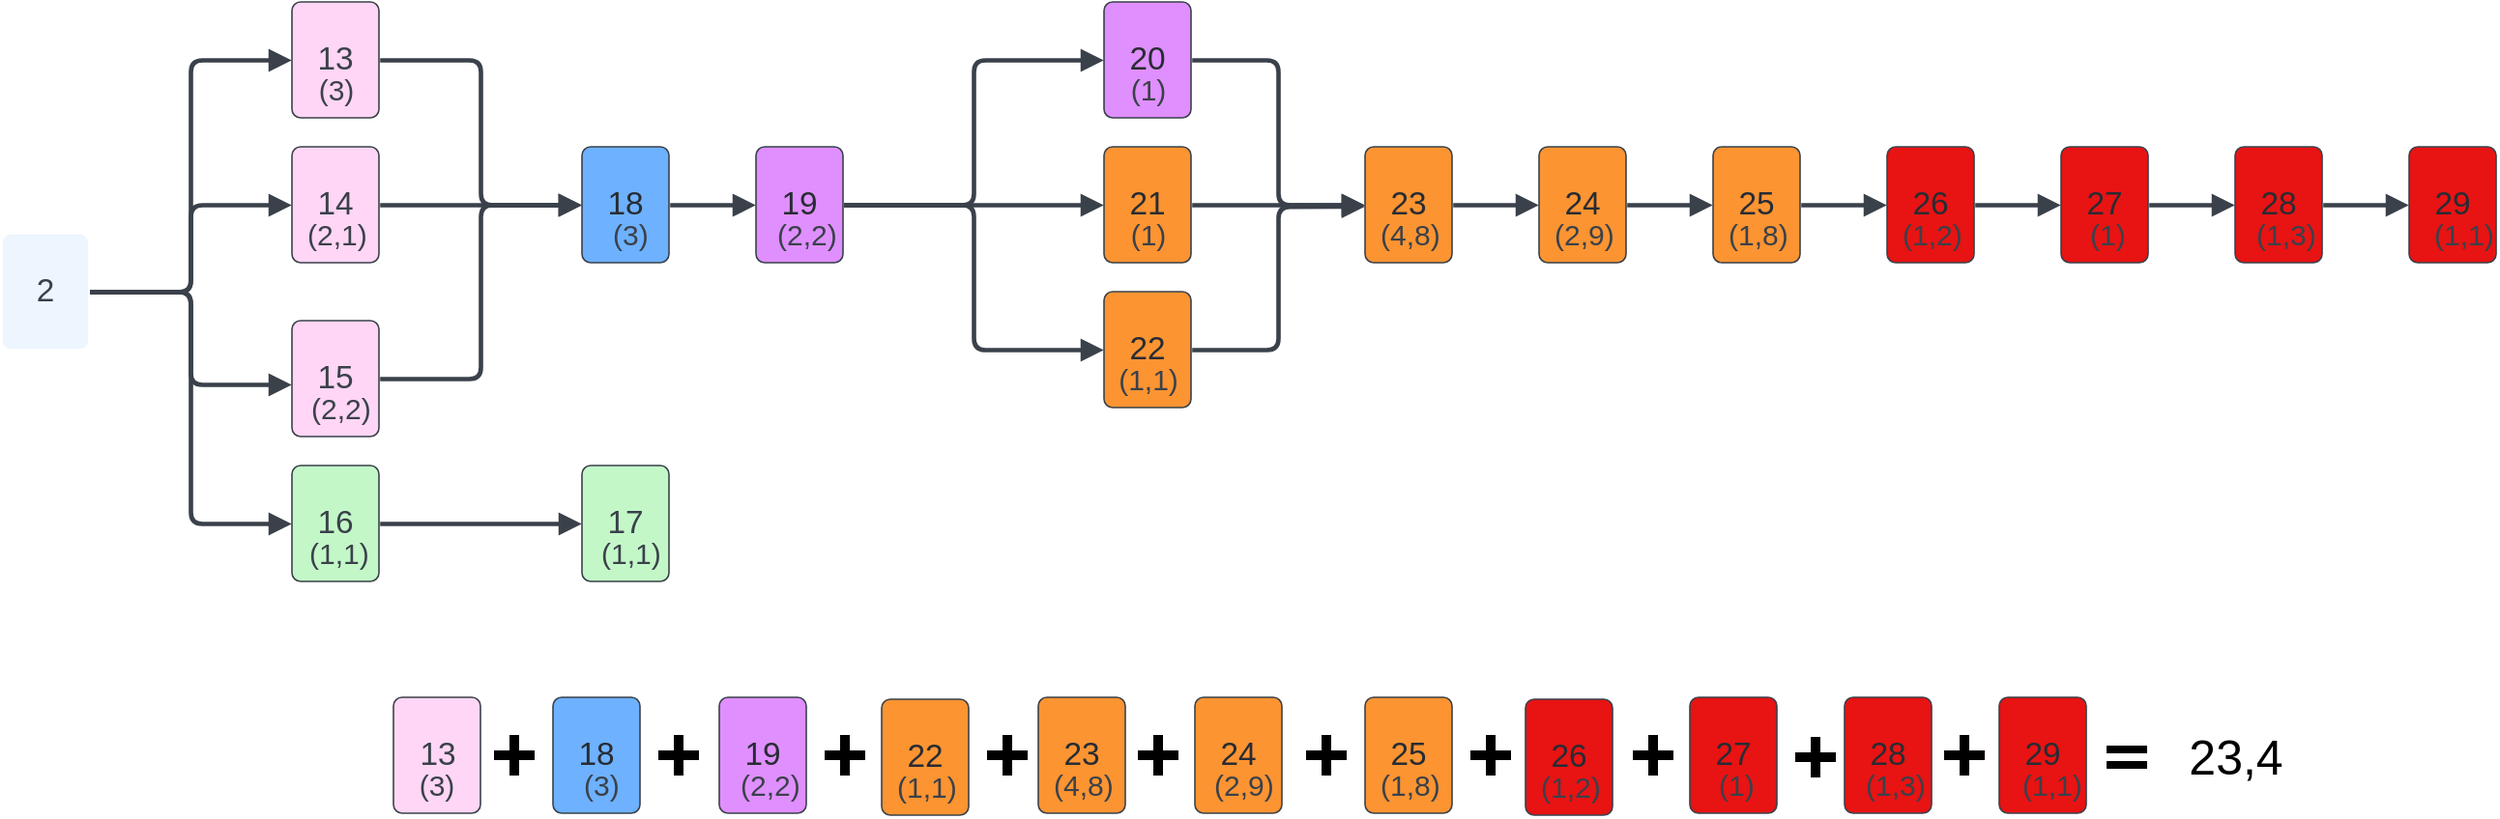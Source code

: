<mxfile version="17.4.0" type="google"><diagram id="pVjuJksSXtF_mGRLrun1" name="Page-1"><mxGraphModel grid="1" page="1" gridSize="10" guides="1" tooltips="1" connect="1" arrows="1" fold="1" pageScale="1" pageWidth="827" pageHeight="1169" math="0" shadow="0"><root><mxCell id="0"/><mxCell id="1" parent="0"/><UserObject label="2" lucidchartObjectId="29y8o9JmLJmy" id="MRYDL4p5-HSTATtLEQ38-1"><mxCell style="html=1;overflow=block;blockSpacing=1;whiteSpace=wrap;fontSize=16.7;fontColor=#3a414a;spacing=9;strokeColor=#ffffff;strokeOpacity=100;fillOpacity=100;rounded=1;absoluteArcSize=1;arcSize=9;fillColor=#edf5ff;strokeWidth=0.8;" vertex="1" parent="1"><mxGeometry x="15" y="240" width="45" height="60" as="geometry"/></mxCell></UserObject><UserObject label="" lucidchartObjectId="79y8UbR2lk6E" id="MRYDL4p5-HSTATtLEQ38-2"><mxCell style="html=1;jettySize=18;whiteSpace=wrap;fontSize=13;strokeColor=#3a414a;strokeOpacity=100;strokeWidth=2.3;rounded=1;arcSize=12;edgeStyle=orthogonalEdgeStyle;startArrow=none;endArrow=block;endFill=1;exitX=1.008;exitY=0.5;exitPerimeter=0;entryX=-0.008;entryY=0.5;entryPerimeter=0;" edge="1" parent="1" source="MRYDL4p5-HSTATtLEQ38-1" target="MRYDL4p5-HSTATtLEQ38-3"><mxGeometry width="100" height="100" relative="1" as="geometry"><Array as="points"/></mxGeometry></mxCell></UserObject><UserObject label="" lucidchartObjectId="P~y8yr3yF8DD" id="MRYDL4p5-HSTATtLEQ38-4"><mxCell style="html=1;jettySize=18;whiteSpace=wrap;fontSize=13;strokeColor=#3a414a;strokeOpacity=100;strokeWidth=2.3;rounded=1;arcSize=12;edgeStyle=orthogonalEdgeStyle;startArrow=none;endArrow=block;endFill=1;exitX=1.008;exitY=0.5;exitPerimeter=0;entryX=-0.008;entryY=0.5;entryPerimeter=0;" edge="1" parent="1" source="MRYDL4p5-HSTATtLEQ38-1" target="MRYDL4p5-HSTATtLEQ38-51"><mxGeometry width="100" height="100" relative="1" as="geometry"><Array as="points"/></mxGeometry></mxCell></UserObject><UserObject label="" lucidchartObjectId="7~y8y-gPlwzv" id="MRYDL4p5-HSTATtLEQ38-5"><mxCell style="html=1;jettySize=18;whiteSpace=wrap;fontSize=13;strokeColor=#3a414a;strokeOpacity=100;strokeWidth=2.3;rounded=1;arcSize=12;edgeStyle=orthogonalEdgeStyle;startArrow=none;endArrow=block;endFill=1;exitX=1.008;exitY=0.5;exitPerimeter=0;entryX=-0.008;entryY=0.55;entryPerimeter=0;" edge="1" parent="1" source="MRYDL4p5-HSTATtLEQ38-1" target="MRYDL4p5-HSTATtLEQ38-53"><mxGeometry width="100" height="100" relative="1" as="geometry"><Array as="points"/></mxGeometry></mxCell></UserObject><UserObject label="" lucidchartObjectId="~~y8PMwj_Gbd" id="MRYDL4p5-HSTATtLEQ38-6"><mxCell style="html=1;jettySize=18;whiteSpace=wrap;fontSize=13;strokeColor=#3a414a;strokeOpacity=100;strokeWidth=2.3;rounded=1;arcSize=12;edgeStyle=orthogonalEdgeStyle;startArrow=none;endArrow=block;endFill=1;exitX=1.008;exitY=0.5;exitPerimeter=0;entryX=-0.008;entryY=0.5;entryPerimeter=0;" edge="1" parent="1" source="MRYDL4p5-HSTATtLEQ38-1" target="MRYDL4p5-HSTATtLEQ38-55"><mxGeometry width="100" height="100" relative="1" as="geometry"><Array as="points"/></mxGeometry></mxCell></UserObject><UserObject label="" lucidchartObjectId="zbz8WxBazAPb" id="MRYDL4p5-HSTATtLEQ38-7"><mxCell style="html=1;jettySize=18;whiteSpace=wrap;fontSize=13;strokeColor=#3a414a;strokeOpacity=100;strokeWidth=2.3;rounded=1;arcSize=12;edgeStyle=orthogonalEdgeStyle;startArrow=none;endArrow=block;endFill=1;exitX=1.008;exitY=0.5;exitPerimeter=0;entryX=-0.008;entryY=0.5;entryPerimeter=0;" edge="1" parent="1" source="MRYDL4p5-HSTATtLEQ38-51" target="MRYDL4p5-HSTATtLEQ38-49"><mxGeometry width="100" height="100" relative="1" as="geometry"><Array as="points"/></mxGeometry></mxCell></UserObject><UserObject label="" lucidchartObjectId="udz8yljBK2mV" id="MRYDL4p5-HSTATtLEQ38-9"><mxCell style="html=1;jettySize=18;whiteSpace=wrap;fontSize=13;strokeColor=#3a414a;strokeOpacity=100;strokeWidth=2.3;rounded=1;arcSize=12;edgeStyle=orthogonalEdgeStyle;startArrow=none;endArrow=block;endFill=1;exitX=1.008;exitY=0.5;exitPerimeter=0;entryX=-0.008;entryY=0.5;entryPerimeter=0;" edge="1" parent="1" source="MRYDL4p5-HSTATtLEQ38-3" target="MRYDL4p5-HSTATtLEQ38-8"><mxGeometry width="100" height="100" relative="1" as="geometry"><Array as="points"/></mxGeometry></mxCell></UserObject><UserObject label="" lucidchartObjectId="xdz87EA~n4mA" id="MRYDL4p5-HSTATtLEQ38-10"><mxCell style="html=1;jettySize=18;whiteSpace=wrap;fontSize=13;strokeColor=#3a414a;strokeOpacity=100;strokeWidth=2.3;rounded=1;arcSize=12;edgeStyle=orthogonalEdgeStyle;startArrow=none;endArrow=block;endFill=1;exitX=1.008;exitY=0.5;exitPerimeter=0;entryX=-0.008;entryY=0.5;entryPerimeter=0;" edge="1" parent="1" source="MRYDL4p5-HSTATtLEQ38-55" target="MRYDL4p5-HSTATtLEQ38-8"><mxGeometry width="100" height="100" relative="1" as="geometry"><Array as="points"/></mxGeometry></mxCell></UserObject><UserObject label="" lucidchartObjectId="Cdz82vZgtUKq" id="MRYDL4p5-HSTATtLEQ38-11"><mxCell style="html=1;jettySize=18;whiteSpace=wrap;fontSize=13;strokeColor=#3a414a;strokeOpacity=100;strokeWidth=2.3;rounded=1;arcSize=12;edgeStyle=orthogonalEdgeStyle;startArrow=none;endArrow=block;endFill=1;exitX=1.008;exitY=0.5;exitPerimeter=0;entryX=-0.008;entryY=0.5;entryPerimeter=0;" edge="1" parent="1" source="MRYDL4p5-HSTATtLEQ38-53" target="MRYDL4p5-HSTATtLEQ38-8"><mxGeometry width="100" height="100" relative="1" as="geometry"><Array as="points"/></mxGeometry></mxCell></UserObject><UserObject label="" lucidchartObjectId="Aez8XUqct7z3" id="MRYDL4p5-HSTATtLEQ38-13"><mxCell style="html=1;jettySize=18;whiteSpace=wrap;fontSize=13;strokeColor=#3a414a;strokeOpacity=100;strokeWidth=2.3;rounded=1;arcSize=12;edgeStyle=orthogonalEdgeStyle;startArrow=none;endArrow=block;endFill=1;exitX=1.008;exitY=0.5;exitPerimeter=0;entryX=-0.008;entryY=0.5;entryPerimeter=0;" edge="1" parent="1" source="MRYDL4p5-HSTATtLEQ38-8" target="MRYDL4p5-HSTATtLEQ38-12"><mxGeometry width="100" height="100" relative="1" as="geometry"><Array as="points"/></mxGeometry></mxCell></UserObject><UserObject label="" lucidchartObjectId="Cfz8wTqR19uy" id="MRYDL4p5-HSTATtLEQ38-17"><mxCell style="html=1;jettySize=18;whiteSpace=wrap;fontSize=13;strokeColor=#3a414a;strokeOpacity=100;strokeWidth=2.3;rounded=1;arcSize=12;edgeStyle=orthogonalEdgeStyle;startArrow=none;endArrow=block;endFill=1;exitX=1.008;exitY=0.5;exitPerimeter=0;entryX=-0.008;entryY=0.5;entryPerimeter=0;" edge="1" parent="1" source="MRYDL4p5-HSTATtLEQ38-12" target="MRYDL4p5-HSTATtLEQ38-16"><mxGeometry width="100" height="100" relative="1" as="geometry"><Array as="points"/></mxGeometry></mxCell></UserObject><UserObject label="" lucidchartObjectId="Ffz8A~1tzPTX" id="MRYDL4p5-HSTATtLEQ38-18"><mxCell style="html=1;jettySize=18;whiteSpace=wrap;fontSize=13;strokeColor=#3a414a;strokeOpacity=100;strokeWidth=2.3;rounded=1;arcSize=12;edgeStyle=orthogonalEdgeStyle;startArrow=none;endArrow=block;endFill=1;exitX=1.008;exitY=0.5;exitPerimeter=0;entryX=-0.008;entryY=0.5;entryPerimeter=0;" edge="1" parent="1" source="MRYDL4p5-HSTATtLEQ38-12" target="MRYDL4p5-HSTATtLEQ38-15"><mxGeometry width="100" height="100" relative="1" as="geometry"><Array as="points"/></mxGeometry></mxCell></UserObject><UserObject label="" lucidchartObjectId="Ifz8cX2He_iM" id="MRYDL4p5-HSTATtLEQ38-19"><mxCell style="html=1;jettySize=18;whiteSpace=wrap;fontSize=13;strokeColor=#3a414a;strokeOpacity=100;strokeWidth=2.3;rounded=1;arcSize=12;edgeStyle=orthogonalEdgeStyle;startArrow=none;endArrow=block;endFill=1;exitX=1.008;exitY=0.5;exitPerimeter=0;entryX=-0.008;entryY=0.5;entryPerimeter=0;" edge="1" parent="1" source="MRYDL4p5-HSTATtLEQ38-12" target="MRYDL4p5-HSTATtLEQ38-14"><mxGeometry width="100" height="100" relative="1" as="geometry"><Array as="points"/></mxGeometry></mxCell></UserObject><UserObject label="" lucidchartObjectId="ihz8PpJMon21" id="MRYDL4p5-HSTATtLEQ38-21"><mxCell style="html=1;jettySize=18;whiteSpace=wrap;fontSize=13;strokeColor=#3a414a;strokeOpacity=100;strokeWidth=2.3;rounded=1;arcSize=12;edgeStyle=orthogonalEdgeStyle;startArrow=none;endArrow=block;endFill=1;exitX=1.008;exitY=0.5;exitPerimeter=0;entryX=-0.008;entryY=0.5;entryPerimeter=0;" edge="1" parent="1" source="MRYDL4p5-HSTATtLEQ38-15" target="MRYDL4p5-HSTATtLEQ38-20"><mxGeometry width="100" height="100" relative="1" as="geometry"><Array as="points"/></mxGeometry></mxCell></UserObject><UserObject label="" lucidchartObjectId="ohz8ZAilJvcX" id="MRYDL4p5-HSTATtLEQ38-22"><mxCell style="html=1;jettySize=18;whiteSpace=wrap;fontSize=13;strokeColor=#3a414a;strokeOpacity=100;strokeWidth=2.3;rounded=1;arcSize=12;edgeStyle=orthogonalEdgeStyle;startArrow=none;endArrow=block;endFill=1;exitX=1.008;exitY=0.5;exitPerimeter=0;entryX=-0.008;entryY=0.5;entryPerimeter=0;" edge="1" parent="1" source="MRYDL4p5-HSTATtLEQ38-16" target="MRYDL4p5-HSTATtLEQ38-20"><mxGeometry width="100" height="100" relative="1" as="geometry"><Array as="points"/></mxGeometry></mxCell></UserObject><UserObject label="" lucidchartObjectId="rhz8afJhKxId" id="MRYDL4p5-HSTATtLEQ38-23"><mxCell style="html=1;jettySize=18;whiteSpace=wrap;fontSize=13;strokeColor=#3a414a;strokeOpacity=100;strokeWidth=2.3;rounded=1;arcSize=12;edgeStyle=orthogonalEdgeStyle;startArrow=none;endArrow=block;endFill=1;exitX=1.008;exitY=0.5;exitPerimeter=0;entryX=-0.008;entryY=0.513;entryPerimeter=0;" edge="1" parent="1" source="MRYDL4p5-HSTATtLEQ38-14" target="MRYDL4p5-HSTATtLEQ38-20"><mxGeometry width="100" height="100" relative="1" as="geometry"><Array as="points"/></mxGeometry></mxCell></UserObject><UserObject label="" lucidchartObjectId="biz8mp-sZVgo" id="MRYDL4p5-HSTATtLEQ38-30"><mxCell style="html=1;jettySize=18;whiteSpace=wrap;fontSize=13;strokeColor=#3a414a;strokeOpacity=100;strokeWidth=2.3;rounded=1;arcSize=12;edgeStyle=orthogonalEdgeStyle;startArrow=none;endArrow=block;endFill=1;exitX=1.008;exitY=0.5;exitPerimeter=0;entryX=-0.008;entryY=0.5;entryPerimeter=0;" edge="1" parent="1" source="MRYDL4p5-HSTATtLEQ38-20" target="MRYDL4p5-HSTATtLEQ38-24"><mxGeometry width="100" height="100" relative="1" as="geometry"><Array as="points"/></mxGeometry></mxCell></UserObject><UserObject label="" lucidchartObjectId="eiz88IoIMDQL" id="MRYDL4p5-HSTATtLEQ38-31"><mxCell style="html=1;jettySize=18;whiteSpace=wrap;fontSize=13;strokeColor=#3a414a;strokeOpacity=100;strokeWidth=2.3;rounded=1;arcSize=12;edgeStyle=orthogonalEdgeStyle;startArrow=none;endArrow=block;endFill=1;exitX=1.008;exitY=0.5;exitPerimeter=0;entryX=-0.008;entryY=0.5;entryPerimeter=0;" edge="1" parent="1" source="MRYDL4p5-HSTATtLEQ38-24" target="MRYDL4p5-HSTATtLEQ38-25"><mxGeometry width="100" height="100" relative="1" as="geometry"><Array as="points"/></mxGeometry></mxCell></UserObject><UserObject label="" lucidchartObjectId="niz8tSMUP7KJ" id="MRYDL4p5-HSTATtLEQ38-32"><mxCell style="html=1;jettySize=18;whiteSpace=wrap;fontSize=13;strokeColor=#3a414a;strokeOpacity=100;strokeWidth=2.3;rounded=1;arcSize=12;edgeStyle=orthogonalEdgeStyle;startArrow=none;endArrow=block;endFill=1;exitX=1.008;exitY=0.5;exitPerimeter=0;entryX=-0.008;entryY=0.5;entryPerimeter=0;" edge="1" parent="1" source="MRYDL4p5-HSTATtLEQ38-25" target="MRYDL4p5-HSTATtLEQ38-26"><mxGeometry width="100" height="100" relative="1" as="geometry"><Array as="points"/></mxGeometry></mxCell></UserObject><UserObject label="" lucidchartObjectId="qiz8~H8Jm.XB" id="MRYDL4p5-HSTATtLEQ38-33"><mxCell style="html=1;jettySize=18;whiteSpace=wrap;fontSize=13;strokeColor=#3a414a;strokeOpacity=100;strokeWidth=2.3;rounded=1;arcSize=12;edgeStyle=orthogonalEdgeStyle;startArrow=none;endArrow=block;endFill=1;exitX=1.008;exitY=0.5;exitPerimeter=0;entryX=-0.008;entryY=0.5;entryPerimeter=0;" edge="1" parent="1" source="MRYDL4p5-HSTATtLEQ38-26" target="MRYDL4p5-HSTATtLEQ38-27"><mxGeometry width="100" height="100" relative="1" as="geometry"><Array as="points"/></mxGeometry></mxCell></UserObject><UserObject label="" lucidchartObjectId="tiz89HygH1rl" id="MRYDL4p5-HSTATtLEQ38-34"><mxCell style="html=1;jettySize=18;whiteSpace=wrap;fontSize=13;strokeColor=#3a414a;strokeOpacity=100;strokeWidth=2.3;rounded=1;arcSize=12;edgeStyle=orthogonalEdgeStyle;startArrow=none;endArrow=block;endFill=1;exitX=1.008;exitY=0.5;exitPerimeter=0;entryX=-0.008;entryY=0.5;entryPerimeter=0;" edge="1" parent="1" source="MRYDL4p5-HSTATtLEQ38-27" target="MRYDL4p5-HSTATtLEQ38-28"><mxGeometry width="100" height="100" relative="1" as="geometry"><Array as="points"/></mxGeometry></mxCell></UserObject><UserObject label="" lucidchartObjectId="viz8ZTzRoHC3" id="MRYDL4p5-HSTATtLEQ38-35"><mxCell style="html=1;jettySize=18;whiteSpace=wrap;fontSize=13;strokeColor=#3a414a;strokeOpacity=100;strokeWidth=2.3;rounded=1;arcSize=12;edgeStyle=orthogonalEdgeStyle;startArrow=none;endArrow=block;endFill=1;exitX=1.008;exitY=0.5;exitPerimeter=0;entryX=-0.008;entryY=0.5;entryPerimeter=0;" edge="1" parent="1" source="MRYDL4p5-HSTATtLEQ38-28" target="MRYDL4p5-HSTATtLEQ38-29"><mxGeometry width="100" height="100" relative="1" as="geometry"><Array as="points"/></mxGeometry></mxCell></UserObject><mxCell id="MRYDL4p5-HSTATtLEQ38-49" value="17" style="html=1;overflow=block;blockSpacing=1;whiteSpace=wrap;fontSize=16.7;fontColor=#3a414a;spacing=9;strokeColor=#3a414a;strokeOpacity=100;fillOpacity=100;rounded=1;absoluteArcSize=1;arcSize=9;fillColor=#c3f7c8;strokeWidth=0.8;container=1;collapsible=0;" vertex="1" parent="1"><mxGeometry x="315" y="360" width="45" height="60" as="geometry"/></mxCell><UserObject label="(1,1)" lucidchartObjectId="yrz8JfvN8H0u" id="MRYDL4p5-HSTATtLEQ38-50"><mxCell style="html=1;overflow=block;blockSpacing=1;whiteSpace=wrap;fontSize=15;fontColor=#3a414a;spacing=3.8;strokeOpacity=0;fillOpacity=0;rounded=1;absoluteArcSize=1;arcSize=9;fillColor=#ffffff;strokeWidth=0.8;" vertex="1" parent="MRYDL4p5-HSTATtLEQ38-49"><mxGeometry x="6.75" y="30" width="31.5" height="30" as="geometry"/></mxCell></UserObject><mxCell id="MRYDL4p5-HSTATtLEQ38-51" value="16" style="html=1;overflow=block;blockSpacing=1;whiteSpace=wrap;fontSize=16.7;fontColor=#3a414a;spacing=9;strokeColor=#3a414a;strokeOpacity=100;fillOpacity=100;rounded=1;absoluteArcSize=1;arcSize=9;fillColor=#c3f7c8;strokeWidth=0.8;container=1;collapsible=0;" vertex="1" parent="1"><mxGeometry x="165" y="360" width="45" height="60" as="geometry"/></mxCell><UserObject label="(1,1)" lucidchartObjectId="Fqz8h-qt-Gb_" id="MRYDL4p5-HSTATtLEQ38-52"><mxCell style="html=1;overflow=block;blockSpacing=1;whiteSpace=wrap;fontSize=15;fontColor=#3a414a;spacing=3.8;strokeOpacity=0;fillOpacity=0;rounded=1;absoluteArcSize=1;arcSize=9;fillColor=#ffffff;strokeWidth=0.8;" vertex="1" parent="MRYDL4p5-HSTATtLEQ38-51"><mxGeometry x="5.625" y="30" width="33.75" height="30" as="geometry"/></mxCell></UserObject><mxCell id="MRYDL4p5-HSTATtLEQ38-53" value="15" style="html=1;overflow=block;blockSpacing=1;whiteSpace=wrap;fontSize=16.7;fontColor=#3a414a;spacing=9;strokeColor=#3a414a;strokeOpacity=100;fillOpacity=100;rounded=1;absoluteArcSize=1;arcSize=9;fillColor=#ffd6f5;strokeWidth=0.8;container=1;collapsible=0;" vertex="1" parent="1"><mxGeometry x="165" y="285" width="45" height="60" as="geometry"/></mxCell><UserObject label="(2,2)" lucidchartObjectId="Eqz8xMw7Xz82" id="MRYDL4p5-HSTATtLEQ38-54"><mxCell style="html=1;overflow=block;blockSpacing=1;whiteSpace=wrap;fontSize=15;fontColor=#3a414a;spacing=3.8;strokeOpacity=0;fillOpacity=0;rounded=1;absoluteArcSize=1;arcSize=9;fillColor=#ffffff;strokeWidth=0.8;" vertex="1" parent="MRYDL4p5-HSTATtLEQ38-53"><mxGeometry x="6.75" y="30" width="31.5" height="30" as="geometry"/></mxCell></UserObject><mxCell id="MRYDL4p5-HSTATtLEQ38-55" value="14" style="html=1;overflow=block;blockSpacing=1;whiteSpace=wrap;fontSize=16.7;fontColor=#3a414a;spacing=9;strokeColor=#3a414a;strokeOpacity=100;fillOpacity=100;rounded=1;absoluteArcSize=1;arcSize=9;fillColor=#ffd6f5;strokeWidth=0.8;container=1;collapsible=0;" vertex="1" parent="1"><mxGeometry x="165" y="195" width="45" height="60" as="geometry"/></mxCell><UserObject label="(2,1)" lucidchartObjectId="Dqz8K1tW0eRl" id="MRYDL4p5-HSTATtLEQ38-56"><mxCell style="html=1;overflow=block;blockSpacing=1;whiteSpace=wrap;fontSize=15;fontColor=#3a414a;spacing=3.8;strokeOpacity=0;fillOpacity=0;rounded=1;absoluteArcSize=1;arcSize=9;fillColor=#ffffff;strokeWidth=0.8;" vertex="1" parent="MRYDL4p5-HSTATtLEQ38-55"><mxGeometry x="4.821" y="30" width="35.357" height="30" as="geometry"/></mxCell></UserObject><mxCell id="MRYDL4p5-HSTATtLEQ38-59" value="" style="group" connectable="0" vertex="1" parent="1"><mxGeometry x="137.5" y="120" width="100" height="60" as="geometry"/></mxCell><UserObject label="13" lucidchartObjectId="u.y85Fp_ZYlC" id="MRYDL4p5-HSTATtLEQ38-3"><mxCell style="html=1;overflow=block;blockSpacing=1;whiteSpace=wrap;fontSize=16.7;fontColor=#3a414a;spacing=9;strokeColor=#3a414a;strokeOpacity=100;fillOpacity=100;rounded=1;absoluteArcSize=1;arcSize=9;fillColor=#ffd6f5;strokeWidth=0.8;shadow=0;" vertex="1" parent="MRYDL4p5-HSTATtLEQ38-59"><mxGeometry x="27.5" width="45" height="60" as="geometry"/></mxCell></UserObject><UserObject label="(3)" lucidchartObjectId="Joz8i8Z3YbNp" id="MRYDL4p5-HSTATtLEQ38-36"><mxCell style="html=1;overflow=block;blockSpacing=1;whiteSpace=wrap;fontSize=15;fontColor=#3a414a;spacing=3.8;strokeOpacity=0;fillOpacity=0;rounded=1;absoluteArcSize=1;arcSize=9;fillColor=#ffffff;strokeWidth=0.8;" vertex="1" parent="MRYDL4p5-HSTATtLEQ38-59"><mxGeometry y="30" width="100" height="30" as="geometry"/></mxCell></UserObject><mxCell id="MRYDL4p5-HSTATtLEQ38-61" value="" style="group" connectable="0" vertex="1" parent="1"><mxGeometry x="190" y="480" width="110" height="60" as="geometry"/></mxCell><UserObject label="13" lucidchartObjectId="u.y85Fp_ZYlC" id="MRYDL4p5-HSTATtLEQ38-62"><mxCell style="html=1;overflow=block;blockSpacing=1;whiteSpace=wrap;fontSize=16.7;fontColor=#3a414a;spacing=9;strokeColor=#3a414a;strokeOpacity=100;fillOpacity=100;rounded=1;absoluteArcSize=1;arcSize=9;fillColor=#ffd6f5;strokeWidth=0.8;shadow=0;" vertex="1" parent="MRYDL4p5-HSTATtLEQ38-61"><mxGeometry x="27.5" width="45" height="60" as="geometry"/></mxCell></UserObject><UserObject label="(3)" lucidchartObjectId="Joz8i8Z3YbNp" id="MRYDL4p5-HSTATtLEQ38-63"><mxCell style="html=1;overflow=block;blockSpacing=1;whiteSpace=wrap;fontSize=15;fontColor=#3a414a;spacing=3.8;strokeOpacity=0;fillOpacity=0;rounded=1;absoluteArcSize=1;arcSize=9;fillColor=#ffffff;strokeWidth=0.8;" vertex="1" parent="MRYDL4p5-HSTATtLEQ38-61"><mxGeometry y="30" width="100" height="30" as="geometry"/></mxCell></UserObject><mxCell id="MRYDL4p5-HSTATtLEQ38-79" value="" style="shape=cross;whiteSpace=wrap;html=1;shadow=0;fillColor=#000000;" vertex="1" parent="MRYDL4p5-HSTATtLEQ38-61"><mxGeometry x="80" y="20" width="20" height="20" as="geometry"/></mxCell><mxCell id="MRYDL4p5-HSTATtLEQ38-64" value="" style="group" connectable="0" vertex="1" parent="1"><mxGeometry x="315" y="195" width="45" height="60" as="geometry"/></mxCell><UserObject label="18" lucidchartObjectId="vcz8WHukHW2v" id="MRYDL4p5-HSTATtLEQ38-8"><mxCell style="html=1;overflow=block;blockSpacing=1;whiteSpace=wrap;fontSize=16.7;fontColor=#282c33;spacing=9;strokeColor=#3a414a;strokeOpacity=100;fillOpacity=100;rounded=1;absoluteArcSize=1;arcSize=9;fillColor=#6db1ff;strokeWidth=0.8;" vertex="1" parent="MRYDL4p5-HSTATtLEQ38-64"><mxGeometry width="45" height="60" as="geometry"/></mxCell></UserObject><UserObject label="(3)" lucidchartObjectId="Wrz8b9_Ip8cB" id="MRYDL4p5-HSTATtLEQ38-37"><mxCell style="html=1;overflow=block;blockSpacing=1;whiteSpace=wrap;fontSize=15;fontColor=#3a414a;spacing=3.8;strokeOpacity=0;fillOpacity=0;rounded=1;absoluteArcSize=1;arcSize=9;fillColor=#ffffff;strokeWidth=0.8;" vertex="1" parent="MRYDL4p5-HSTATtLEQ38-64"><mxGeometry x="12.5" y="30" width="20" height="30" as="geometry"/></mxCell></UserObject><mxCell id="MRYDL4p5-HSTATtLEQ38-65" value="" style="group" connectable="0" vertex="1" parent="1"><mxGeometry x="405" y="195" width="45" height="60" as="geometry"/></mxCell><UserObject label="19" lucidchartObjectId="aez8JpSj3t4a" id="MRYDL4p5-HSTATtLEQ38-12"><mxCell style="html=1;overflow=block;blockSpacing=1;whiteSpace=wrap;fontSize=16.7;fontColor=#282c33;spacing=9;strokeColor=#3a414a;strokeOpacity=100;fillOpacity=100;rounded=1;absoluteArcSize=1;arcSize=9;fillColor=#e08fff;strokeWidth=0.8;" vertex="1" parent="MRYDL4p5-HSTATtLEQ38-65"><mxGeometry width="45" height="60" as="geometry"/></mxCell></UserObject><UserObject label="(2,2)" lucidchartObjectId="msz8KuHP.q4F" id="MRYDL4p5-HSTATtLEQ38-38"><mxCell style="html=1;overflow=block;blockSpacing=1;whiteSpace=wrap;fontSize=15;fontColor=#3a414a;spacing=3.8;strokeOpacity=0;fillOpacity=0;rounded=1;absoluteArcSize=1;arcSize=9;fillColor=#ffffff;strokeWidth=0.8;" vertex="1" parent="MRYDL4p5-HSTATtLEQ38-65"><mxGeometry x="7.5" y="30" width="30" height="30" as="geometry"/></mxCell></UserObject><mxCell id="MRYDL4p5-HSTATtLEQ38-66" value="" style="group" connectable="0" vertex="1" parent="1"><mxGeometry x="585" y="120" width="45" height="60" as="geometry"/></mxCell><UserObject label=" 20" lucidchartObjectId="dfz8~89wt0u-" id="MRYDL4p5-HSTATtLEQ38-16"><mxCell style="html=1;overflow=block;blockSpacing=1;whiteSpace=wrap;fontSize=16.7;fontColor=#282c33;spacing=9;strokeColor=#3a414a;strokeOpacity=100;fillOpacity=100;rounded=1;absoluteArcSize=1;arcSize=9;fillColor=#e08fff;strokeWidth=0.8;" vertex="1" parent="MRYDL4p5-HSTATtLEQ38-66"><mxGeometry width="45" height="60" as="geometry"/></mxCell></UserObject><UserObject label="(1)" lucidchartObjectId="tsz8z5bxa8sh" id="MRYDL4p5-HSTATtLEQ38-39"><mxCell style="html=1;overflow=block;blockSpacing=1;whiteSpace=wrap;fontSize=15;fontColor=#3a414a;spacing=3.8;strokeOpacity=0;fillOpacity=0;rounded=1;absoluteArcSize=1;arcSize=9;fillColor=#ffffff;strokeWidth=0.8;" vertex="1" parent="MRYDL4p5-HSTATtLEQ38-66"><mxGeometry x="2.5" y="30" width="40" height="30" as="geometry"/></mxCell></UserObject><mxCell id="MRYDL4p5-HSTATtLEQ38-67" value="" style="group" connectable="0" vertex="1" parent="1"><mxGeometry x="585" y="195" width="45" height="60" as="geometry"/></mxCell><UserObject label="21" lucidchartObjectId="dfz8do0j1FtE" id="MRYDL4p5-HSTATtLEQ38-15"><mxCell style="html=1;overflow=block;blockSpacing=1;whiteSpace=wrap;fontSize=16.7;fontColor=#282c33;spacing=9;strokeColor=#3a414a;strokeOpacity=100;fillOpacity=100;rounded=1;absoluteArcSize=1;arcSize=9;fillColor=#fc9432;strokeWidth=0.8;" vertex="1" parent="MRYDL4p5-HSTATtLEQ38-67"><mxGeometry width="45" height="60" as="geometry"/></mxCell></UserObject><UserObject label="(1)" lucidchartObjectId="Qsz80Ky9SB1S" id="MRYDL4p5-HSTATtLEQ38-40"><mxCell style="html=1;overflow=block;blockSpacing=1;whiteSpace=wrap;fontSize=15;fontColor=#3a414a;spacing=3.8;strokeOpacity=0;fillOpacity=0;rounded=1;absoluteArcSize=1;arcSize=9;fillColor=#ffffff;strokeWidth=0.8;" vertex="1" parent="MRYDL4p5-HSTATtLEQ38-67"><mxGeometry x="2.5" y="30" width="40" height="30" as="geometry"/></mxCell></UserObject><mxCell id="MRYDL4p5-HSTATtLEQ38-68" value="" style="group" connectable="0" vertex="1" parent="1"><mxGeometry x="585" y="270" width="45" height="60" as="geometry"/></mxCell><UserObject label="22" lucidchartObjectId="cfz8JkCR1Hgu" id="MRYDL4p5-HSTATtLEQ38-14"><mxCell style="html=1;overflow=block;blockSpacing=1;whiteSpace=wrap;fontSize=16.7;fontColor=#282c33;spacing=9;strokeColor=#3a414a;strokeOpacity=100;fillOpacity=100;rounded=1;absoluteArcSize=1;arcSize=9;fillColor=#fc9432;strokeWidth=0.8;" vertex="1" parent="MRYDL4p5-HSTATtLEQ38-68"><mxGeometry width="45" height="60" as="geometry"/></mxCell></UserObject><UserObject label="(1,1)" lucidchartObjectId="Tsz8pseh5q4L" id="MRYDL4p5-HSTATtLEQ38-41"><mxCell style="html=1;overflow=block;blockSpacing=1;whiteSpace=wrap;fontSize=15;fontColor=#3a414a;spacing=3.8;strokeOpacity=0;fillOpacity=0;rounded=1;absoluteArcSize=1;arcSize=9;fillColor=#ffffff;strokeWidth=0.8;" vertex="1" parent="MRYDL4p5-HSTATtLEQ38-68"><mxGeometry x="2.5" y="30" width="40" height="30" as="geometry"/></mxCell></UserObject><mxCell id="MRYDL4p5-HSTATtLEQ38-69" value="" style="group" connectable="0" vertex="1" parent="1"><mxGeometry x="720" y="195" width="45" height="60" as="geometry"/></mxCell><UserObject label="23" lucidchartObjectId="6gz8V~9K3XwC" id="MRYDL4p5-HSTATtLEQ38-20"><mxCell style="html=1;overflow=block;blockSpacing=1;whiteSpace=wrap;fontSize=16.7;fontColor=#282c33;spacing=9;strokeColor=#3a414a;strokeOpacity=100;fillOpacity=100;rounded=1;absoluteArcSize=1;arcSize=9;fillColor=#fc9432;strokeWidth=0.8;" vertex="1" parent="MRYDL4p5-HSTATtLEQ38-69"><mxGeometry width="45" height="60" as="geometry"/></mxCell></UserObject><UserObject label="(4,8)" lucidchartObjectId="-sz8CK-BqsnZ" id="MRYDL4p5-HSTATtLEQ38-42"><mxCell style="html=1;overflow=block;blockSpacing=1;whiteSpace=wrap;fontSize=15;fontColor=#3a414a;spacing=3.8;strokeOpacity=0;fillOpacity=0;rounded=1;absoluteArcSize=1;arcSize=9;fillColor=#ffffff;strokeWidth=0.8;" vertex="1" parent="MRYDL4p5-HSTATtLEQ38-69"><mxGeometry x="5" y="30" width="35" height="30" as="geometry"/></mxCell></UserObject><mxCell id="MRYDL4p5-HSTATtLEQ38-70" value="" style="group" connectable="0" vertex="1" parent="1"><mxGeometry x="810" y="195" width="45" height="60" as="geometry"/></mxCell><UserObject label="24" lucidchartObjectId="Dhz8_97u.KhY" id="MRYDL4p5-HSTATtLEQ38-24"><mxCell style="html=1;overflow=block;blockSpacing=1;whiteSpace=wrap;fontSize=16.7;fontColor=#282c33;spacing=9;strokeColor=#3a414a;strokeOpacity=100;fillOpacity=100;rounded=1;absoluteArcSize=1;arcSize=9;fillColor=#fc9432;strokeWidth=0.8;" vertex="1" parent="MRYDL4p5-HSTATtLEQ38-70"><mxGeometry width="45" height="60" as="geometry"/></mxCell></UserObject><UserObject label="(2,9)" lucidchartObjectId="htz849piznHO" id="MRYDL4p5-HSTATtLEQ38-43"><mxCell style="html=1;overflow=block;blockSpacing=1;whiteSpace=wrap;fontSize=15;fontColor=#3a414a;spacing=3.8;strokeOpacity=0;fillOpacity=0;rounded=1;absoluteArcSize=1;arcSize=9;fillColor=#ffffff;strokeWidth=0.8;" vertex="1" parent="MRYDL4p5-HSTATtLEQ38-70"><mxGeometry x="5" y="30" width="35" height="30" as="geometry"/></mxCell></UserObject><mxCell id="MRYDL4p5-HSTATtLEQ38-71" value="" style="group" connectable="0" vertex="1" parent="1"><mxGeometry x="900" y="195" width="45" height="60" as="geometry"/></mxCell><UserObject label="25" lucidchartObjectId="Ihz8~uWNWBZz" id="MRYDL4p5-HSTATtLEQ38-25"><mxCell style="html=1;overflow=block;blockSpacing=1;whiteSpace=wrap;fontSize=16.7;fontColor=#282c33;spacing=9;strokeColor=#3a414a;strokeOpacity=100;fillOpacity=100;rounded=1;absoluteArcSize=1;arcSize=9;fillColor=#fc9432;strokeWidth=0.8;" vertex="1" parent="MRYDL4p5-HSTATtLEQ38-71"><mxGeometry width="45" height="60" as="geometry"/></mxCell></UserObject><UserObject label="(1,8)" lucidchartObjectId="ttz8DLOkp.AO" id="MRYDL4p5-HSTATtLEQ38-44"><mxCell style="html=1;overflow=block;blockSpacing=1;whiteSpace=wrap;fontSize=15;fontColor=#3a414a;spacing=3.8;strokeOpacity=0;fillOpacity=0;rounded=1;absoluteArcSize=1;arcSize=9;fillColor=#ffffff;strokeWidth=0.8;" vertex="1" parent="MRYDL4p5-HSTATtLEQ38-71"><mxGeometry x="5" y="30" width="35" height="30" as="geometry"/></mxCell></UserObject><mxCell id="MRYDL4p5-HSTATtLEQ38-72" value="" style="group" connectable="0" vertex="1" parent="1"><mxGeometry x="990" y="195" width="45" height="60" as="geometry"/></mxCell><UserObject label="26" lucidchartObjectId="Lhz895D0E6qc" id="MRYDL4p5-HSTATtLEQ38-26"><mxCell style="html=1;overflow=block;blockSpacing=1;whiteSpace=wrap;fontSize=16.7;fontColor=#282c33;spacing=9;strokeColor=#3a414a;strokeOpacity=100;fillOpacity=100;rounded=1;absoluteArcSize=1;arcSize=9;fillColor=#e81313;strokeWidth=0.8;" vertex="1" parent="MRYDL4p5-HSTATtLEQ38-72"><mxGeometry width="45" height="60" as="geometry"/></mxCell></UserObject><UserObject label="(1,2)" lucidchartObjectId="Xtz8wJ06wFZU" id="MRYDL4p5-HSTATtLEQ38-45"><mxCell style="html=1;overflow=block;blockSpacing=1;whiteSpace=wrap;fontSize=15;fontColor=#3a414a;spacing=3.8;strokeOpacity=0;fillOpacity=0;rounded=1;absoluteArcSize=1;arcSize=9;fillColor=#ffffff;strokeWidth=0.8;" vertex="1" parent="MRYDL4p5-HSTATtLEQ38-72"><mxGeometry x="5" y="30" width="35" height="30" as="geometry"/></mxCell></UserObject><mxCell id="MRYDL4p5-HSTATtLEQ38-73" value="" style="group" connectable="0" vertex="1" parent="1"><mxGeometry x="1080" y="195" width="45" height="60" as="geometry"/></mxCell><UserObject label="27" lucidchartObjectId="Ohz8HtIgVJQX" id="MRYDL4p5-HSTATtLEQ38-27"><mxCell style="html=1;overflow=block;blockSpacing=1;whiteSpace=wrap;fontSize=16.7;fontColor=#282c33;spacing=9;strokeColor=#3a414a;strokeOpacity=100;fillOpacity=100;rounded=1;absoluteArcSize=1;arcSize=9;fillColor=#e81313;strokeWidth=0.8;" vertex="1" parent="MRYDL4p5-HSTATtLEQ38-73"><mxGeometry width="45" height="60" as="geometry"/></mxCell></UserObject><UserObject label="(1)" lucidchartObjectId="Ytz8~5cvwQJR" id="MRYDL4p5-HSTATtLEQ38-46"><mxCell style="html=1;overflow=block;blockSpacing=1;whiteSpace=wrap;fontSize=15;fontColor=#3a414a;spacing=3.8;strokeOpacity=0;fillOpacity=0;rounded=1;absoluteArcSize=1;arcSize=9;fillColor=#ffffff;strokeWidth=0.8;" vertex="1" parent="MRYDL4p5-HSTATtLEQ38-73"><mxGeometry x="11.5" y="30" width="22" height="30" as="geometry"/></mxCell></UserObject><mxCell id="MRYDL4p5-HSTATtLEQ38-74" value="" style="group" connectable="0" vertex="1" parent="1"><mxGeometry x="1170" y="195" width="45" height="60" as="geometry"/></mxCell><UserObject label="28" lucidchartObjectId="Qhz8SQ1Pxl4E" id="MRYDL4p5-HSTATtLEQ38-28"><mxCell style="html=1;overflow=block;blockSpacing=1;whiteSpace=wrap;fontSize=16.7;fontColor=#282c33;spacing=9;strokeColor=#3a414a;strokeOpacity=100;fillOpacity=100;rounded=1;absoluteArcSize=1;arcSize=9;fillColor=#e81313;strokeWidth=0.8;" vertex="1" parent="MRYDL4p5-HSTATtLEQ38-74"><mxGeometry width="45" height="60" as="geometry"/></mxCell></UserObject><UserObject label="(1,3)" lucidchartObjectId="Ztz8g0Ljd.wv" id="MRYDL4p5-HSTATtLEQ38-47"><mxCell style="html=1;overflow=block;blockSpacing=1;whiteSpace=wrap;fontSize=15;fontColor=#3a414a;spacing=3.8;strokeOpacity=0;fillOpacity=0;rounded=1;absoluteArcSize=1;arcSize=9;fillColor=#ffffff;strokeWidth=0.8;" vertex="1" parent="MRYDL4p5-HSTATtLEQ38-74"><mxGeometry x="8" y="30" width="29" height="30" as="geometry"/></mxCell></UserObject><mxCell id="MRYDL4p5-HSTATtLEQ38-75" value="" style="group" connectable="0" vertex="1" parent="1"><mxGeometry x="1260" y="195" width="45" height="60" as="geometry"/></mxCell><UserObject label="29" lucidchartObjectId="Shz82Pkrc_C5" id="MRYDL4p5-HSTATtLEQ38-29"><mxCell style="html=1;overflow=block;blockSpacing=1;whiteSpace=wrap;fontSize=16.7;fontColor=#282c33;spacing=9;strokeColor=#3a414a;strokeOpacity=100;fillOpacity=100;rounded=1;absoluteArcSize=1;arcSize=9;fillColor=#e81313;strokeWidth=0.8;" vertex="1" parent="MRYDL4p5-HSTATtLEQ38-75"><mxGeometry width="45" height="60" as="geometry"/></mxCell></UserObject><UserObject label="(1,1)" lucidchartObjectId="Ztz8szRf.U2M" id="MRYDL4p5-HSTATtLEQ38-48"><mxCell style="html=1;overflow=block;blockSpacing=1;whiteSpace=wrap;fontSize=15;fontColor=#3a414a;spacing=3.8;strokeOpacity=0;fillOpacity=0;rounded=1;absoluteArcSize=1;arcSize=9;fillColor=#ffffff;strokeWidth=0.8;" vertex="1" parent="MRYDL4p5-HSTATtLEQ38-75"><mxGeometry x="10" y="30" width="25" height="30" as="geometry"/></mxCell></UserObject><mxCell id="MRYDL4p5-HSTATtLEQ38-76" value="" style="group" connectable="0" vertex="1" parent="1"><mxGeometry x="300" y="480" width="45" height="60" as="geometry"/></mxCell><UserObject label="18" lucidchartObjectId="vcz8WHukHW2v" id="MRYDL4p5-HSTATtLEQ38-77"><mxCell style="html=1;overflow=block;blockSpacing=1;whiteSpace=wrap;fontSize=16.7;fontColor=#282c33;spacing=9;strokeColor=#3a414a;strokeOpacity=100;fillOpacity=100;rounded=1;absoluteArcSize=1;arcSize=9;fillColor=#6db1ff;strokeWidth=0.8;" vertex="1" parent="MRYDL4p5-HSTATtLEQ38-76"><mxGeometry width="45" height="60" as="geometry"/></mxCell></UserObject><UserObject label="(3)" lucidchartObjectId="Wrz8b9_Ip8cB" id="MRYDL4p5-HSTATtLEQ38-78"><mxCell style="html=1;overflow=block;blockSpacing=1;whiteSpace=wrap;fontSize=15;fontColor=#3a414a;spacing=3.8;strokeOpacity=0;fillOpacity=0;rounded=1;absoluteArcSize=1;arcSize=9;fillColor=#ffffff;strokeWidth=0.8;" vertex="1" parent="MRYDL4p5-HSTATtLEQ38-76"><mxGeometry x="12.5" y="30" width="20" height="30" as="geometry"/></mxCell></UserObject><mxCell id="MRYDL4p5-HSTATtLEQ38-81" value="" style="group" connectable="0" vertex="1" parent="1"><mxGeometry x="386" y="480" width="45" height="60" as="geometry"/></mxCell><UserObject label="19" lucidchartObjectId="aez8JpSj3t4a" id="MRYDL4p5-HSTATtLEQ38-82"><mxCell style="html=1;overflow=block;blockSpacing=1;whiteSpace=wrap;fontSize=16.7;fontColor=#282c33;spacing=9;strokeColor=#3a414a;strokeOpacity=100;fillOpacity=100;rounded=1;absoluteArcSize=1;arcSize=9;fillColor=#e08fff;strokeWidth=0.8;" vertex="1" parent="MRYDL4p5-HSTATtLEQ38-81"><mxGeometry width="45" height="60" as="geometry"/></mxCell></UserObject><UserObject label="(2,2)" lucidchartObjectId="msz8KuHP.q4F" id="MRYDL4p5-HSTATtLEQ38-83"><mxCell style="html=1;overflow=block;blockSpacing=1;whiteSpace=wrap;fontSize=15;fontColor=#3a414a;spacing=3.8;strokeOpacity=0;fillOpacity=0;rounded=1;absoluteArcSize=1;arcSize=9;fillColor=#ffffff;strokeWidth=0.8;" vertex="1" parent="MRYDL4p5-HSTATtLEQ38-81"><mxGeometry x="7.5" y="30" width="30" height="30" as="geometry"/></mxCell></UserObject><mxCell id="MRYDL4p5-HSTATtLEQ38-84" value="" style="shape=cross;whiteSpace=wrap;html=1;shadow=0;fillColor=#000000;" vertex="1" parent="1"><mxGeometry x="355" y="500" width="20" height="20" as="geometry"/></mxCell><mxCell id="MRYDL4p5-HSTATtLEQ38-88" value="" style="shape=cross;whiteSpace=wrap;html=1;shadow=0;fillColor=#000000;" vertex="1" parent="1"><mxGeometry x="441" y="500" width="20" height="20" as="geometry"/></mxCell><mxCell id="MRYDL4p5-HSTATtLEQ38-91" value="" style="group" connectable="0" vertex="1" parent="1"><mxGeometry x="551" y="480" width="45" height="60" as="geometry"/></mxCell><UserObject label="23" lucidchartObjectId="6gz8V~9K3XwC" id="MRYDL4p5-HSTATtLEQ38-92"><mxCell style="html=1;overflow=block;blockSpacing=1;whiteSpace=wrap;fontSize=16.7;fontColor=#282c33;spacing=9;strokeColor=#3a414a;strokeOpacity=100;fillOpacity=100;rounded=1;absoluteArcSize=1;arcSize=9;fillColor=#fc9432;strokeWidth=0.8;" vertex="1" parent="MRYDL4p5-HSTATtLEQ38-91"><mxGeometry width="45" height="60" as="geometry"/></mxCell></UserObject><UserObject label="(4,8)" lucidchartObjectId="-sz8CK-BqsnZ" id="MRYDL4p5-HSTATtLEQ38-93"><mxCell style="html=1;overflow=block;blockSpacing=1;whiteSpace=wrap;fontSize=15;fontColor=#3a414a;spacing=3.8;strokeOpacity=0;fillOpacity=0;rounded=1;absoluteArcSize=1;arcSize=9;fillColor=#ffffff;strokeWidth=0.8;" vertex="1" parent="MRYDL4p5-HSTATtLEQ38-91"><mxGeometry x="5" y="30" width="35" height="30" as="geometry"/></mxCell></UserObject><mxCell id="MRYDL4p5-HSTATtLEQ38-94" value="" style="shape=cross;whiteSpace=wrap;html=1;shadow=0;fillColor=#000000;" vertex="1" parent="1"><mxGeometry x="525" y="500" width="20" height="20" as="geometry"/></mxCell><mxCell id="MRYDL4p5-HSTATtLEQ38-96" value="" style="group" connectable="0" vertex="1" parent="1"><mxGeometry x="634" y="480" width="45" height="60" as="geometry"/></mxCell><UserObject label="24" lucidchartObjectId="Dhz8_97u.KhY" id="MRYDL4p5-HSTATtLEQ38-97"><mxCell style="html=1;overflow=block;blockSpacing=1;whiteSpace=wrap;fontSize=16.7;fontColor=#282c33;spacing=9;strokeColor=#3a414a;strokeOpacity=100;fillOpacity=100;rounded=1;absoluteArcSize=1;arcSize=9;fillColor=#fc9432;strokeWidth=0.8;" vertex="1" parent="MRYDL4p5-HSTATtLEQ38-96"><mxGeometry x="-2" width="45" height="60" as="geometry"/></mxCell></UserObject><UserObject label="(2,9)" lucidchartObjectId="htz849piznHO" id="MRYDL4p5-HSTATtLEQ38-98"><mxCell style="html=1;overflow=block;blockSpacing=1;whiteSpace=wrap;fontSize=15;fontColor=#3a414a;spacing=3.8;strokeOpacity=0;fillOpacity=0;rounded=1;absoluteArcSize=1;arcSize=9;fillColor=#ffffff;strokeWidth=0.8;" vertex="1" parent="MRYDL4p5-HSTATtLEQ38-96"><mxGeometry x="5" y="30" width="35" height="30" as="geometry"/></mxCell></UserObject><mxCell id="MRYDL4p5-HSTATtLEQ38-99" value="" style="shape=cross;whiteSpace=wrap;html=1;shadow=0;fillColor=#000000;" vertex="1" parent="1"><mxGeometry x="603" y="500" width="20" height="20" as="geometry"/></mxCell><mxCell id="MRYDL4p5-HSTATtLEQ38-101" value="" style="group" connectable="0" vertex="1" parent="1"><mxGeometry x="720" y="480" width="45" height="60" as="geometry"/></mxCell><UserObject label="25" lucidchartObjectId="Ihz8~uWNWBZz" id="MRYDL4p5-HSTATtLEQ38-102"><mxCell style="html=1;overflow=block;blockSpacing=1;whiteSpace=wrap;fontSize=16.7;fontColor=#282c33;spacing=9;strokeColor=#3a414a;strokeOpacity=100;fillOpacity=100;rounded=1;absoluteArcSize=1;arcSize=9;fillColor=#fc9432;strokeWidth=0.8;" vertex="1" parent="MRYDL4p5-HSTATtLEQ38-101"><mxGeometry width="45" height="60" as="geometry"/></mxCell></UserObject><UserObject label="(1,8)" lucidchartObjectId="ttz8DLOkp.AO" id="MRYDL4p5-HSTATtLEQ38-103"><mxCell style="html=1;overflow=block;blockSpacing=1;whiteSpace=wrap;fontSize=15;fontColor=#3a414a;spacing=3.8;strokeOpacity=0;fillOpacity=0;rounded=1;absoluteArcSize=1;arcSize=9;fillColor=#ffffff;strokeWidth=0.8;" vertex="1" parent="MRYDL4p5-HSTATtLEQ38-101"><mxGeometry x="5" y="30" width="35" height="30" as="geometry"/></mxCell></UserObject><mxCell id="MRYDL4p5-HSTATtLEQ38-104" value="" style="shape=cross;whiteSpace=wrap;html=1;shadow=0;fillColor=#000000;" vertex="1" parent="1"><mxGeometry x="690" y="500" width="20" height="20" as="geometry"/></mxCell><mxCell id="MRYDL4p5-HSTATtLEQ38-105" value="" style="group" connectable="0" vertex="1" parent="1"><mxGeometry x="803" y="481" width="45" height="60" as="geometry"/></mxCell><UserObject label="26" lucidchartObjectId="Lhz895D0E6qc" id="MRYDL4p5-HSTATtLEQ38-106"><mxCell style="html=1;overflow=block;blockSpacing=1;whiteSpace=wrap;fontSize=16.7;fontColor=#282c33;spacing=9;strokeColor=#3a414a;strokeOpacity=100;fillOpacity=100;rounded=1;absoluteArcSize=1;arcSize=9;fillColor=#e81313;strokeWidth=0.8;" vertex="1" parent="MRYDL4p5-HSTATtLEQ38-105"><mxGeometry width="45" height="60" as="geometry"/></mxCell></UserObject><UserObject label="(1,2)" lucidchartObjectId="Xtz8wJ06wFZU" id="MRYDL4p5-HSTATtLEQ38-107"><mxCell style="html=1;overflow=block;blockSpacing=1;whiteSpace=wrap;fontSize=15;fontColor=#3a414a;spacing=3.8;strokeOpacity=0;fillOpacity=0;rounded=1;absoluteArcSize=1;arcSize=9;fillColor=#ffffff;strokeWidth=0.8;" vertex="1" parent="MRYDL4p5-HSTATtLEQ38-105"><mxGeometry x="5" y="30" width="35" height="30" as="geometry"/></mxCell></UserObject><mxCell id="MRYDL4p5-HSTATtLEQ38-108" value="" style="shape=cross;whiteSpace=wrap;html=1;shadow=0;fillColor=#000000;" vertex="1" parent="1"><mxGeometry x="775" y="500" width="20" height="20" as="geometry"/></mxCell><mxCell id="MRYDL4p5-HSTATtLEQ38-109" value="" style="group" connectable="0" vertex="1" parent="1"><mxGeometry x="888" y="480" width="45" height="60" as="geometry"/></mxCell><UserObject label="27" lucidchartObjectId="Ohz8HtIgVJQX" id="MRYDL4p5-HSTATtLEQ38-110"><mxCell style="html=1;overflow=block;blockSpacing=1;whiteSpace=wrap;fontSize=16.7;fontColor=#282c33;spacing=9;strokeColor=#3a414a;strokeOpacity=100;fillOpacity=100;rounded=1;absoluteArcSize=1;arcSize=9;fillColor=#e81313;strokeWidth=0.8;" vertex="1" parent="MRYDL4p5-HSTATtLEQ38-109"><mxGeometry width="45" height="60" as="geometry"/></mxCell></UserObject><UserObject label="(1)" lucidchartObjectId="Ytz8~5cvwQJR" id="MRYDL4p5-HSTATtLEQ38-111"><mxCell style="html=1;overflow=block;blockSpacing=1;whiteSpace=wrap;fontSize=15;fontColor=#3a414a;spacing=3.8;strokeOpacity=0;fillOpacity=0;rounded=1;absoluteArcSize=1;arcSize=9;fillColor=#ffffff;strokeWidth=0.8;" vertex="1" parent="MRYDL4p5-HSTATtLEQ38-109"><mxGeometry x="11.5" y="30" width="22" height="30" as="geometry"/></mxCell></UserObject><mxCell id="MRYDL4p5-HSTATtLEQ38-112" value="" style="group" connectable="0" vertex="1" parent="1"><mxGeometry x="968" y="480" width="45" height="60" as="geometry"/></mxCell><UserObject label="28" lucidchartObjectId="Qhz8SQ1Pxl4E" id="MRYDL4p5-HSTATtLEQ38-113"><mxCell style="html=1;overflow=block;blockSpacing=1;whiteSpace=wrap;fontSize=16.7;fontColor=#282c33;spacing=9;strokeColor=#3a414a;strokeOpacity=100;fillOpacity=100;rounded=1;absoluteArcSize=1;arcSize=9;fillColor=#e81313;strokeWidth=0.8;" vertex="1" parent="MRYDL4p5-HSTATtLEQ38-112"><mxGeometry width="45" height="60" as="geometry"/></mxCell></UserObject><UserObject label="(1,3)" lucidchartObjectId="Ztz8g0Ljd.wv" id="MRYDL4p5-HSTATtLEQ38-114"><mxCell style="html=1;overflow=block;blockSpacing=1;whiteSpace=wrap;fontSize=15;fontColor=#3a414a;spacing=3.8;strokeOpacity=0;fillOpacity=0;rounded=1;absoluteArcSize=1;arcSize=9;fillColor=#ffffff;strokeWidth=0.8;" vertex="1" parent="MRYDL4p5-HSTATtLEQ38-112"><mxGeometry x="8" y="30" width="29" height="30" as="geometry"/></mxCell></UserObject><mxCell id="MRYDL4p5-HSTATtLEQ38-115" value="" style="group" connectable="0" vertex="1" parent="1"><mxGeometry x="1040" y="480" width="45" height="60" as="geometry"/></mxCell><UserObject label="29" lucidchartObjectId="Shz82Pkrc_C5" id="MRYDL4p5-HSTATtLEQ38-116"><mxCell style="html=1;overflow=block;blockSpacing=1;whiteSpace=wrap;fontSize=16.7;fontColor=#282c33;spacing=9;strokeColor=#3a414a;strokeOpacity=100;fillOpacity=100;rounded=1;absoluteArcSize=1;arcSize=9;fillColor=#e81313;strokeWidth=0.8;" vertex="1" parent="MRYDL4p5-HSTATtLEQ38-115"><mxGeometry x="8" width="45" height="60" as="geometry"/></mxCell></UserObject><UserObject label="(1,1)" lucidchartObjectId="Ztz8szRf.U2M" id="MRYDL4p5-HSTATtLEQ38-117"><mxCell style="html=1;overflow=block;blockSpacing=1;whiteSpace=wrap;fontSize=15;fontColor=#3a414a;spacing=3.8;strokeOpacity=0;fillOpacity=0;rounded=1;absoluteArcSize=1;arcSize=9;fillColor=#ffffff;strokeWidth=0.8;" vertex="1" parent="MRYDL4p5-HSTATtLEQ38-115"><mxGeometry x="17" y="30" width="25" height="30" as="geometry"/></mxCell></UserObject><mxCell id="MRYDL4p5-HSTATtLEQ38-120" value="" style="shape=cross;whiteSpace=wrap;html=1;shadow=0;fillColor=#000000;" vertex="1" parent="MRYDL4p5-HSTATtLEQ38-115"><mxGeometry x="-20" y="20" width="20" height="20" as="geometry"/></mxCell><mxCell id="MRYDL4p5-HSTATtLEQ38-118" value="" style="shape=cross;whiteSpace=wrap;html=1;shadow=0;fillColor=#000000;" vertex="1" parent="1"><mxGeometry x="859" y="500" width="20" height="20" as="geometry"/></mxCell><mxCell id="MRYDL4p5-HSTATtLEQ38-119" value="" style="shape=cross;whiteSpace=wrap;html=1;shadow=0;fillColor=#000000;" vertex="1" parent="1"><mxGeometry x="943" y="501" width="20" height="20" as="geometry"/></mxCell><mxCell id="MRYDL4p5-HSTATtLEQ38-125" value="" style="group" connectable="0" vertex="1" parent="1"><mxGeometry x="1104" y="505.5" width="20" height="11" as="geometry"/></mxCell><mxCell id="MRYDL4p5-HSTATtLEQ38-123" value="" style="rounded=0;whiteSpace=wrap;html=1;shadow=0;fillColor=#000000;" vertex="1" parent="MRYDL4p5-HSTATtLEQ38-125"><mxGeometry width="20" height="3" as="geometry"/></mxCell><mxCell id="MRYDL4p5-HSTATtLEQ38-124" value="" style="rounded=0;whiteSpace=wrap;html=1;shadow=0;fillColor=#000000;" vertex="1" parent="MRYDL4p5-HSTATtLEQ38-125"><mxGeometry y="8" width="20" height="3" as="geometry"/></mxCell><mxCell id="MRYDL4p5-HSTATtLEQ38-126" value="&lt;font style=&quot;font-size: 25px&quot;&gt;23,4&lt;/font&gt;" style="text;html=1;align=center;verticalAlign=middle;resizable=0;points=[];autosize=1;strokeColor=none;fillColor=none;" vertex="1" parent="1"><mxGeometry x="1140" y="500" width="60" height="20" as="geometry"/></mxCell><mxCell id="yMfgwhKP8nnsNPjTbF21-1" value="" style="group" connectable="0" vertex="1" parent="1"><mxGeometry x="470" y="481" width="45" height="60" as="geometry"/></mxCell><UserObject label="22" lucidchartObjectId="6gz8V~9K3XwC" id="yMfgwhKP8nnsNPjTbF21-2"><mxCell style="html=1;overflow=block;blockSpacing=1;whiteSpace=wrap;fontSize=16.7;fontColor=#282c33;spacing=9;strokeColor=#3a414a;strokeOpacity=100;fillOpacity=100;rounded=1;absoluteArcSize=1;arcSize=9;fillColor=#fc9432;strokeWidth=0.8;" vertex="1" parent="yMfgwhKP8nnsNPjTbF21-1"><mxGeometry width="45" height="60" as="geometry"/></mxCell></UserObject><UserObject label="(1,1)" lucidchartObjectId="-sz8CK-BqsnZ" id="yMfgwhKP8nnsNPjTbF21-3"><mxCell style="html=1;overflow=block;blockSpacing=1;whiteSpace=wrap;fontSize=15;fontColor=#3a414a;spacing=3.8;strokeOpacity=0;fillOpacity=0;rounded=1;absoluteArcSize=1;arcSize=9;fillColor=#ffffff;strokeWidth=0.8;" vertex="1" parent="yMfgwhKP8nnsNPjTbF21-1"><mxGeometry x="5" y="30" width="35" height="30" as="geometry"/></mxCell></UserObject></root></mxGraphModel></diagram></mxfile>